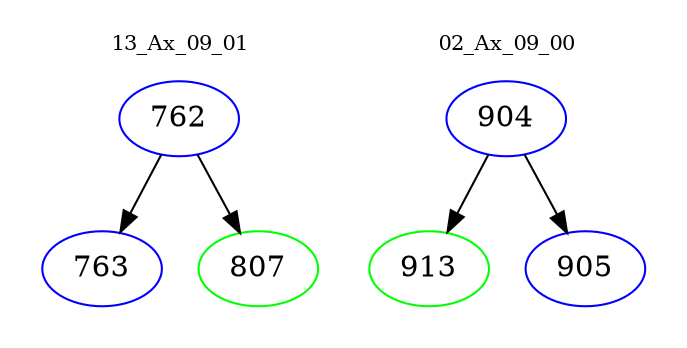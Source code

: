 digraph{
subgraph cluster_0 {
color = white
label = "13_Ax_09_01";
fontsize=10;
T0_762 [label="762", color="blue"]
T0_762 -> T0_763 [color="black"]
T0_763 [label="763", color="blue"]
T0_762 -> T0_807 [color="black"]
T0_807 [label="807", color="green"]
}
subgraph cluster_1 {
color = white
label = "02_Ax_09_00";
fontsize=10;
T1_904 [label="904", color="blue"]
T1_904 -> T1_913 [color="black"]
T1_913 [label="913", color="green"]
T1_904 -> T1_905 [color="black"]
T1_905 [label="905", color="blue"]
}
}
